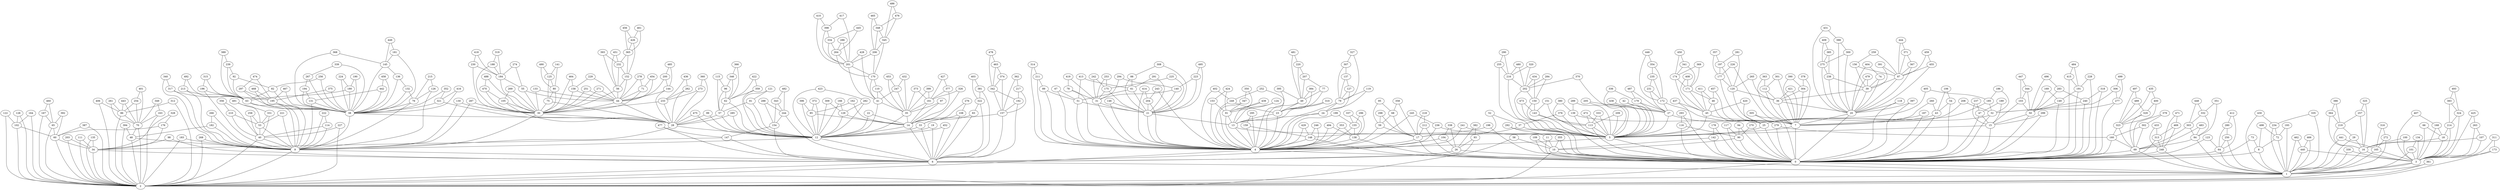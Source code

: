 graph G {
    "453" -- "247";
    "136" -- "132";
    "176" -- "60";
    "285" -- "28";
    "125" -- "80";
    "183" -- "9";
    "205" -- "27";
    "302" -- "69";
    "41" -- "35";
    "287" -- "30";
    "151" -- "113";
    "424" -- "91";
    "64" -- "1";
    "122" -- "102";
    "218" -- "212";
    "459" -- "87";
    "56" -- "44";
    "17" -- "0";
    "98" -- "6";
    "293" -- "0";
    "409" -- "275";
    "162" -- "14";
    "150" -- "143";
    "238" -- "39";
    "81" -- "57";
    "251" -- "44";
    "274" -- "184";
    "5" -- "4";
    "295" -- "159";
    "394" -- "48";
    "120" -- "7";
    "172" -- "27";
    "259" -- "156";
    "344" -- "103";
    "239" -- "92";
    "493" -- "383";
    "92" -- "82";
    "471" -- "248";
    "474" -- "195";
    "148" -- "4";
    "266" -- "182";
    "366" -- "346";
    "417" -- "201";
    "130" -- "9";
    "342" -- "157";
    "166" -- "129";
    "103" -- "15";
    "326" -- "161";
    "415" -- "0";
    "55" -- "44";
    "445" -- "334";
    "101" -- "3";
    "230" -- "30";
    "386" -- "364";
    "363" -- "112";
    "129" -- "12";
    "362" -- "157";
    "306" -- "32";
    "243" -- "204";
    "411" -- "45";
    "183" -- "2";
    "493" -- "324";
    "417" -- "398";
    "418" -- "184";
    "174" -- "171";
    "423" -- "282";
    "437" -- "45";
    "252" -- "249";
    "14" -- "6";
    "338" -- "26";
    "90" -- "0";
    "193" -- "72";
    "288" -- "154";
    "40" -- "9";
    "298" -- "17";
    "29" -- "16";
    "203" -- "2";
    "344" -- "50";
    "392" -- "60";
    "454" -- "71";
    "419" -- "31";
    "41" -- "12";
    "122" -- "2";
    "362" -- "217";
    "425" -- "263";
    "199" -- "4";
    "467" -- "38";
    "358" -- "17";
    "475" -- "12";
    "228" -- "191";
    "233" -- "30";
    "340" -- "317";
    "364" -- "219";
    "192" -- "157";
    "216" -- "202";
    "322" -- "6";
    "5" -- "0";
    "145" -- "136";
    "156" -- "39";
    "427" -- "161";
    "474" -- "297";
    "381" -- "322";
    "260" -- "43";
    "403" -- "381";
    "460" -- "167";
    "17" -- "4";
    "462" -- "1";
    "224" -- "180";
    "103" -- "50";
    "288" -- "244";
    "194" -- "38";
    "81" -- "12";
    "304" -- "7";
    "44" -- "28";
    "456" -- "426";
    "343" -- "244";
    "433" -- "248";
    "402" -- "4";
    "377" -- "14";
    "458" -- "38";
    "109" -- "0";
    "216" -- "5";
    "190" -- "38";
    "62" -- "12";
    "111" -- "2";
    "217" -- "157";
    "419" -- "78";
    "320" -- "216";
    "486" -- "476";
    "110" -- "35";
    "117" -- "90";
    "149" -- "0";
    "310" -- "23";
    "267" -- "194";
    "50" -- "0";
    "179" -- "27";
    "261" -- "86";
    "391" -- "39";
    "488" -- "30";
    "489" -- "323";
    "163" -- "2";
    "46" -- "25";
    "134" -- "3";
    "24" -- "4";
    "120" -- "36";
    "150" -- "5";
    "198" -- "148";
    "242" -- "175";
    "320" -- "202";
    "383" -- "214";
    "457" -- "25";
    "342" -- "192";
    "427" -- "377";
    "337" -- "138";
    "27" -- "7";
    "486" -- "345";
    "352" -- "38";
    "411" -- "46";
    "496" -- "283";
    "401" -- "254";
    "337" -- "155";
    "445" -- "264";
    "275" -- "20";
    "341" -- "174";
    "219" -- "29";
    "294" -- "31";
    "102" -- "2";
    "292" -- "11";
    "211" -- "4";
    "477" -- "147";
    "330" -- "3";
    "19" -- "12";
    "128" -- "2";
    "473" -- "5";
    "249" -- "4";
    "475" -- "28";
    "385" -- "275";
    "279" -- "160";
    "413" -- "61";
    "47" -- "0";
    "83" -- "14";
    "396" -- "12";
    "225" -- "175";
    "69" -- "0";
    "139" -- "7";
    "466" -- "1";
    "56" -- "30";
    "87" -- "39";
    "37" -- "17";
    "123" -- "0";
    "202" -- "5";
    "118" -- "20";
    "325" -- "16";
    "250" -- "1";
    "54" -- "43";
    "75" -- "30";
    "169" -- "149";
    "52" -- "37";
    "129" -- "14";
    "408" -- "171";
    "318" -- "0";
    "363" -- "7";
    "88" -- "21";
    "171" -- "45";
    "263" -- "107";
    "264" -- "170";
    "214" -- "18";
    "265" -- "36";
    "297" -- "38";
    "334" -- "201";
    "495" -- "21";
    "302" -- "160";
    "328" -- "176";
    "239" -- "63";
    "10" -- "2";
    "370" -- "202";
    "221" -- "9";
    "451" -- "56";
    "15" -- "5";
    "494" -- "138";
    "191" -- "0";
    "90" -- "10";
    "12" -- "6";
    "492" -- "213";
    "57" -- "28";
    "184" -- "55";
    "391" -- "87";
    "412" -- "64";
    "70" -- "48";
    "271" -- "30";
    "403" -- "322";
    "162" -- "85";
    "186" -- "185";
    "325" -- "257";
    "48" -- "9";
    "142" -- "10";
    "227" -- "2";
    "121" -- "81";
    "350" -- "91";
    "393" -- "232";
    "400" -- "323";
    "289" -- "5";
    "215" -- "76";
    "424" -- "153";
    "306" -- "277";
    "355" -- "10";
    "207" -- "49";
    "440" -- "3";
    "441" -- "1";
    "7" -- "0";
    "304" -- "36";
    "462" -- "440";
    "299" -- "0";
    "6" -- "1";
    "50" -- "15";
    "245" -- "4";
    "124" -- "91";
    "359" -- "12";
    "490" -- "125";
    "247" -- "41";
    "492" -- "63";
    "31" -- "21";
    "421" -- "7";
    "456" -- "365";
    "144" -- "44";
    "73" -- "0";
    "352" -- "321";
    "127" -- "24";
    "39" -- "36";
    "336" -- "179";
    "321" -- "38";
    "248" -- "0";
    "482" -- "343";
    "101" -- "1";
    "235" -- "231";
    "386" -- "219";
    "22" -- "12";
    "339" -- "267";
    "135" -- "2";
    "123" -- "64";
    "23" -- "13";
    "311" -- "173";
    "137" -- "127";
    "134" -- "101";
    "113" -- "5";
    "328" -- "34";
    "130" -- "30";
    "487" -- "179";
    "494" -- "4";
    "27" -- "5";
    "432" -- "35";
    "149" -- "50";
    "497" -- "323";
    "301" -- "112";
    "278" -- "44";
    "268" -- "9";
    "428" -- "41";
    "466" -- "440";
    "373" -- "161";
    "369" -- "174";
    "64" -- "0";
    "372" -- "12";
    "185" -- "32";
    "154" -- "147";
    "178" -- "142";
    "55" -- "30";
    "78" -- "4";
    "489" -- "329";
    "326" -- "14";
    "231" -- "27";
    "406" -- "2";
    "300" -- "275";
    "126" -- "76";
    "235" -- "172";
    "438" -- "5";
    "307" -- "137";
    "284" -- "202";
    "68" -- "17";
    "261" -- "70";
    "415" -- "191";
    "455" -- "87";
    "87" -- "20";
    "227" -- "40";
    "237" -- "15";
    "312" -- "86";
    "313" -- "0";
    "16" -- "1";
    "109" -- "10";
    "115" -- "57";
    "11" -- "0";
    "114" -- "40";
    "133" -- "30";
    "284" -- "150";
    "356" -- "40";
    "138" -- "4";
    "277" -- "32";
    "244" -- "154";
    "49" -- "23";
    "370" -- "5";
    "335" -- "1";
    "367" -- "87";
    "287" -- "9";
    "296" -- "155";
    "157" -- "14";
    "248" -- "1";
    "295" -- "4";
    "347" -- "91";
    "482" -- "244";
    "127" -- "79";
    "223" -- "21";
    "435" -- "323";
    "350" -- "347";
    "291" -- "61";
    "416" -- "321";
    "389" -- "239";
    "0" -- "2";
    "255" -- "216";
    "478" -- "342";
    "3" -- "1";
    "257" -- "219";
    "340" -- "9";
    "282" -- "129";
    "479" -- "20";
    "195" -- "9";
    "450" -- "341";
    "13" -- "5";
    "431" -- "388";
    "32" -- "25";
    "173" -- "2";
    "418" -- "230";
    "34" -- "2";
    "443" -- "70";
    "94" -- "0";
    "159" -- "4";
    "263" -- "3";
    "184" -- "30";
    "269" -- "30";
    "60" -- "34";
    "349" -- "70";
    "116" -- "0";
    "377" -- "161";
    "461" -- "365";
    "461" -- "426";
    "470" -- "105";
    "254" -- "70";
    "226" -- "177";
    "72" -- "1";
    "430" -- "234";
    "479" -- "39";
    "368" -- "145";
    "141" -- "80";
    "238" -- "20";
    "438" -- "27";
    "483" -- "69";
    "410" -- "201";
    "164" -- "102";
    "206" -- "201";
    "412" -- "280";
    "25" -- "0";
    "351" -- "84";
    "395" -- "49";
    "283" -- "50";
    "201" -- "41";
    "73" -- "8";
    "229" -- "44";
    "143" -- "5";
    "3" -- "2";
    "206" -- "170";
    "196" -- "9";
    "35" -- "14";
    "164" -- "2";
    "348" -- "345";
    "51" -- "21";
    "309" -- "129";
    "106" -- "43";
    "380" -- "139";
    "59" -- "4";
    "179" -- "5";
    "387" -- "60";
    "303" -- "69";
    "384" -- "23";
    "63" -- "9";
    "414" -- "4";
    "329" -- "69";
    "319" -- "188";
    "237" -- "47";
    "276" -- "108";
    "465" -- "206";
    "188" -- "184";
    "225" -- "21";
    "270" -- "0";
    "449" -- "181";
    "416" -- "38";
    "74" -- "20";
    "244" -- "6";
    "299" -- "15";
    "268" -- "2";
    "292" -- "0";
    "29" -- "1";
    "442" -- "38";
    "21" -- "13";
    "201" -- "170";
    "249" -- "23";
    "54" -- "0";
    "360" -- "273";
    "332" -- "84";
    "96" -- "62";
    "151" -- "143";
    "61" -- "51";
    "406" -- "86";
    "407" -- "168";
    "390" -- "7";
    "185" -- "25";
    "25" -- "5";
    "39" -- "20";
    "68" -- "59";
    "137" -- "79";
    "308" -- "21";
    "170" -- "110";
    "147" -- "34";
    "413" -- "51";
    "159" -- "148";
    "131" -- "9";
    "197" -- "120";
    "205" -- "5";
    "181" -- "38";
    "207" -- "77";
    "170" -- "41";
    "286" -- "264";
    "314" -- "4";
    "94" -- "90";
    "289" -- "139";
    "253" -- "31";
    "477" -- "6";
    "174" -- "45";
    "241" -- "5";
    "314" -- "211";
    "97" -- "35";
    "476" -- "348";
    "356" -- "210";
    "260" -- "7";
    "8" -- "1";
    "84" -- "69";
    "446" -- "172";
    "290" -- "255";
    "111" -- "34";
    "176" -- "34";
    "9" -- "6";
    "271" -- "44";
    "371" -- "87";
    "357" -- "197";
    "146" -- "4";
    "448" -- "303";
    "79" -- "24";
    "125" -- "75";
    "434" -- "202";
    "400" -- "329";
    "89" -- "51";
    "499" -- "306";
    "158" -- "44";
    "338" -- "104";
    "488" -- "470";
    "498" -- "72";
    "431" -- "20";
    "426" -- "152";
    "75" -- "28";
    "483" -- "84";
    "187" -- "7";
    "375" -- "195";
    "478" -- "463";
    "63" -- "38";
    "107" -- "3";
    "315" -- "196";
    "335" -- "234";
    "236" -- "4";
    "4" -- "0";
    "331" -- "53";
    "312" -- "2";
    "28" -- "12";
    "222" -- "114";
    "102" -- "60";
    "485" -- "200";
    "6" -- "2";
    "144" -- "28";
    "203" -- "34";
    "481" -- "49";
    "112" -- "36";
    "455" -- "20";
    "472" -- "113";
    "153" -- "4";
    "88" -- "61";
    "349" -- "163";
    "26" -- "6";
    "84" -- "1";
    "395" -- "4";
    "428" -- "201";
    "118" -- "0";
    "280" -- "250";
    "258" -- "40";
    "448" -- "332";
    "52" -- "17";
    "316" -- "272";
    "313" -- "248";
    "182" -- "48";
    "281" -- "197";
    "441" -- "165";
    "30" -- "9";
    "398" -- "334";
    "323" -- "160";
    "364" -- "16";
    "194" -- "131";
    "439" -- "13";
    "432" -- "247";
    "104" -- "6";
    "116" -- "90";
    "66" -- "18";
    "26" -- "1";
    "148" -- "0";
    "354" -- "235";
    "378" -- "7";
    "241" -- "4";
    "421" -- "36";
    "436" -- "233";
    "443" -- "86";
    "165" -- "1";
    "385" -- "238";
    "189" -- "47";
    "138" -- "0";
    "31" -- "4";
    "426" -- "365";
    "254" -- "86";
    "390" -- "304";
    "399" -- "35";
    "160" -- "0";
    "173" -- "3";
    "196" -- "63";
    "161" -- "35";
    "182" -- "9";
    "258" -- "53";
    "468" -- "195";
    "198" -- "0";
    "240" -- "50";
    "392" -- "65";
    "414" -- "204";
    "67" -- "4";
    "58" -- "10";
    "77" -- "49";
    "307" -- "79";
    "393" -- "56";
    "348" -- "206";
    "372" -- "85";
    "236" -- "5";
    "347" -- "4";
    "163" -- "70";
    "181" -- "145";
    "322" -- "83";
    "374" -- "157";
    "321" -- "28";
    "327" -- "79";
    "436" -- "262";
    "379" -- "69";
    "401" -- "70";
    "8" -- "0";
    "353" -- "4";
    "476" -- "345";
    "107" -- "16";
    "267" -- "38";
    "213" -- "9";
    "282" -- "12";
    "7" -- "5";
    "298" -- "59";
    "152" -- "56";
    "141" -- "125";
    "330" -- "1";
    "396" -- "85";
    "38" -- "9";
    "193" -- "1";
    "143" -- "113";
    "332" -- "303";
    "70" -- "2";
    "485" -- "144";
    "346" -- "96";
    "82" -- "63";
    "374" -- "342";
    "327" -- "307";
    "231" -- "172";
    "429" -- "4";
    "410" -- "398";
    "316" -- "165";
    "100" -- "3";
    "232" -- "152";
    "255" -- "5";
    "15" -- "0";
    "156" -- "87";
    "382" -- "93";
    "115" -- "96";
    "128" -- "102";
    "13" -- "4";
    "140" -- "31";
    "219" -- "16";
    "189" -- "15";
    "112" -- "7";
    "37" -- "0";
    "85" -- "14";
    "86" -- "70";
    "16" -- "3";
    "95" -- "59";
    "222" -- "9";
    "77" -- "23";
    "341" -- "171";
    "469" -- "313";
    "276" -- "33";
    "42" -- "5";
    "212" -- "0";
    "33" -- "6";
    "49" -- "4";
    "65" -- "2";
    "152" -- "44";
    "36" -- "7";
    "113" -- "0";
    "97" -- "14";
    "283" -- "240";
    "324" -- "214";
    "345" -- "170";
    "119" -- "24";
    "160" -- "69";
    "375" -- "38";
    "371" -- "367";
    "447" -- "103";
    "323" -- "69";
    "132" -- "38";
    "93" -- "6";
    "46" -- "45";
    "397" -- "0";
    "99" -- "28";
    "169" -- "50";
    "333" -- "113";
    "405" -- "185";
    "4" -- "2";
    "265" -- "120";
    "451" -- "232";
    "175" -- "21";
    "449" -- "145";
    "155" -- "4";
    "195" -- "38";
    "188" -- "30";
    "42" -- "27";
    "388" -- "300";
    "481" -- "220";
    "487" -- "27";
    "74" -- "39";
    "167" -- "65";
    "293" -- "116";
    "82" -- "38";
    "33" -- "12";
    "277" -- "0";
    "311" -- "3";
    "78" -- "31";
    "211" -- "89";
    "272" -- "1";
    "190" -- "180";
    "28" -- "9";
    "422" -- "359";
    "145" -- "38";
    "388" -- "20";
    "324" -- "3";
    "450" -- "174";
    "447" -- "344";
    "245" -- "236";
    "251" -- "30";
    "256" -- "82";
    "357" -- "177";
    "358" -- "68";
    "24" -- "13";
    "139" -- "5";
    "243" -- "4";
    "252" -- "23";
    "444" -- "87";
    "389" -- "63";
    "233" -- "28";
    "224" -- "38";
    "234" -- "72";
    "463" -- "342";
    "484" -- "191";
    "45" -- "25";
    "259" -- "87";
    "253" -- "175";
    "285" -- "12";
    "303" -- "84";
    "36" -- "20";
    "146" -- "21";
    "154" -- "6";
    "19" -- "6";
    "44" -- "30";
    "439" -- "91";
    "93" -- "26";
    "153" -- "91";
    "280" -- "64";
    "69" -- "1";
    "290" -- "216";
    "361" -- "1";
    "452" -- "6";
    "444" -- "371";
    "119" -- "79";
    "136" -- "38";
    "20" -- "0";
    "220" -- "49";
    "473" -- "143";
    "384" -- "49";
    "430" -- "1";
    "472" -- "5";
    "161" -- "14";
    "434" -- "150";
    "10" -- "0";
    "464" -- "30";
    "95" -- "68";
    "47" -- "15";
    "499" -- "277";
    "171" -- "46";
    "48" -- "2";
    "32" -- "0";
    "157" -- "6";
    "175" -- "31";
    "495" -- "223";
    "133" -- "44";
    "124" -- "13";
    "76" -- "38";
    "213" -- "63";
    "92" -- "63";
    "296" -- "138";
    "270" -- "90";
    "343" -- "154";
    "471" -- "469";
    "215" -- "126";
    "166" -- "12";
    "221" -- "53";
    "294" -- "140";
    "131" -- "38";
    "104" -- "26";
    "394" -- "2";
    "329" -- "323";
    "378" -- "304";
    "498" -- "8";
    "458" -- "442";
    "480" -- "202";
    "367" -- "20";
    "0" -- "1";
    "309" -- "12";
    "334" -- "264";
    "408" -- "45";
    "100" -- "16";
    "256" -- "38";
    "18" -- "3";
    "208" -- "32";
    "65" -- "60";
    "297" -- "195";
    "21" -- "4";
    "380" -- "5";
    "383" -- "324";
    "359" -- "62";
    "85" -- "12";
    "365" -- "232";
    "51" -- "4";
    "192" -- "6";
    "454" -- "44";
    "291" -- "21";
    "89" -- "4";
    "67" -- "51";
    "464" -- "158";
    "22" -- "14";
    "83" -- "6";
    "197" -- "177";
    "440" -- "1";
    "246" -- "148";
    "214" -- "3";
    "275" -- "238";
    "402" -- "249";
    "71" -- "44";
    "331" -- "40";
    "199" -- "155";
    "96" -- "57";
    "72" -- "8";
    "132" -- "76";
    "246" -- "4";
    "315" -- "63";
    "98" -- "34";
    "218" -- "17";
    "353" -- "138";
    "404" -- "74";
    "76" -- "9";
    "226" -- "7";
    "167" -- "2";
    "468" -- "9";
    "60" -- "2";
    "381" -- "6";
    "305" -- "279";
    "217" -- "192";
    "230" -- "184";
    "318" -- "240";
    "301" -- "7";
    "366" -- "62";
    "376" -- "0";
    "376" -- "37";
    "168" -- "3";
    "266" -- "9";
    "86" -- "2";
    "467" -- "195";
    "229" -- "158";
    "35" -- "12";
    "279" -- "0";
    "346" -- "62";
    "172" -- "7";
    "345" -- "206";
    "57" -- "12";
    "220" -- "207";
    "108" -- "6";
    "204" -- "21";
    "106" -- "54";
    "480" -- "216";
    "110" -- "41";
    "272" -- "165";
    "420" -- "25";
    "142" -- "0";
    "420" -- "45";
    "61" -- "21";
    "43" -- "0";
    "317" -- "195";
    "491" -- "53";
    "459" -- "455";
    "469" -- "248";
    "38" -- "28";
    "274" -- "55";
    "20" -- "7";
    "369" -- "171";
    "186" -- "32";
    "409" -- "385";
    "433" -- "313";
    "491" -- "331";
    "79" -- "4";
    "91" -- "13";
    "180" -- "38";
    "240" -- "0";
    "286" -- "201";
    "425" -- "3";
    "437" -- "5";
    "452" -- "12";
    "180" -- "63";
    "497" -- "489";
    "59" -- "17";
    "71" -- "30";
    "210" -- "53";
    "262" -- "233";
    "453" -- "35";
    "339" -- "38";
    "269" -- "105";
    "397" -- "20";
    "14" -- "12";
    "242" -- "31";
    "250" -- "64";
    "247" -- "35";
    "105" -- "30";
    "105" -- "28";
    "333" -- "5";
    "212" -- "17";
    "470" -- "30";
    "281" -- "120";
    "126" -- "9";
    "147" -- "6";
    "354" -- "172";
    "187" -- "0";
    "429" -- "148";
    "62" -- "57";
    "273" -- "28";
    "40" -- "2";
    "45" -- "5";
    "34" -- "6";
    "382" -- "26";
    "43" -- "7";
    "168" -- "18";
    "202" -- "150";
    "368" -- "38";
    "12" -- "9";
    "308" -- "88";
    "80" -- "75";
    "135" -- "34";
    "66" -- "3";
    "232" -- "56";
    "11" -- "10";
    "398" -- "201";
    "490" -- "80";
    "177" -- "120";
    "209" -- "5";
    "404" -- "20";
    "373" -- "35";
    "305" -- "0";
    "351" -- "332";
    "80" -- "30";
    "273" -- "233";
    "278" -- "71";
    "209" -- "113";
    "99" -- "12";
    "422" -- "62";
    "1" -- "2";
    "310" -- "13";
    "30" -- "28";
    "9" -- "2";
    "336" -- "5";
    "200" -- "144";
    "121" -- "12";
    "178" -- "0";
    "446" -- "354";
    "360" -- "28";
    "379" -- "302";
    "317" -- "9";
    "23" -- "4";
    "399" -- "161";
    "155" -- "138";
    "365" -- "152";
    "496" -- "50";
    "140" -- "21";
    "355" -- "0";
    "435" -- "400";
    "18" -- "16";
    "262" -- "28";
    "165" -- "3";
    "442" -- "131";
    "208" -- "25";
    "300" -- "20";
    "117" -- "0";
    "361" -- "2";
    "53" -- "9";
    "264" -- "201";
    "407" -- "3";
    "53" -- "40";
    "91" -- "4";
    "223" -- "140";
    "191" -- "149";
    "204" -- "4";
    "210" -- "40";
    "387" -- "2";
    "177" -- "7";
    "228" -- "0";
    "234" -- "1";
    "405" -- "25";
    "319" -- "184";
    "200" -- "44";
    "465" -- "348";
    "108" -- "33";
    "460" -- "65";
    "484" -- "415";
    "423" -- "12";
    "463" -- "374";
    "257" -- "16";
    "158" -- "30";
    "114" -- "9";
    "457" -- "46";
    "58" -- "2";
}
